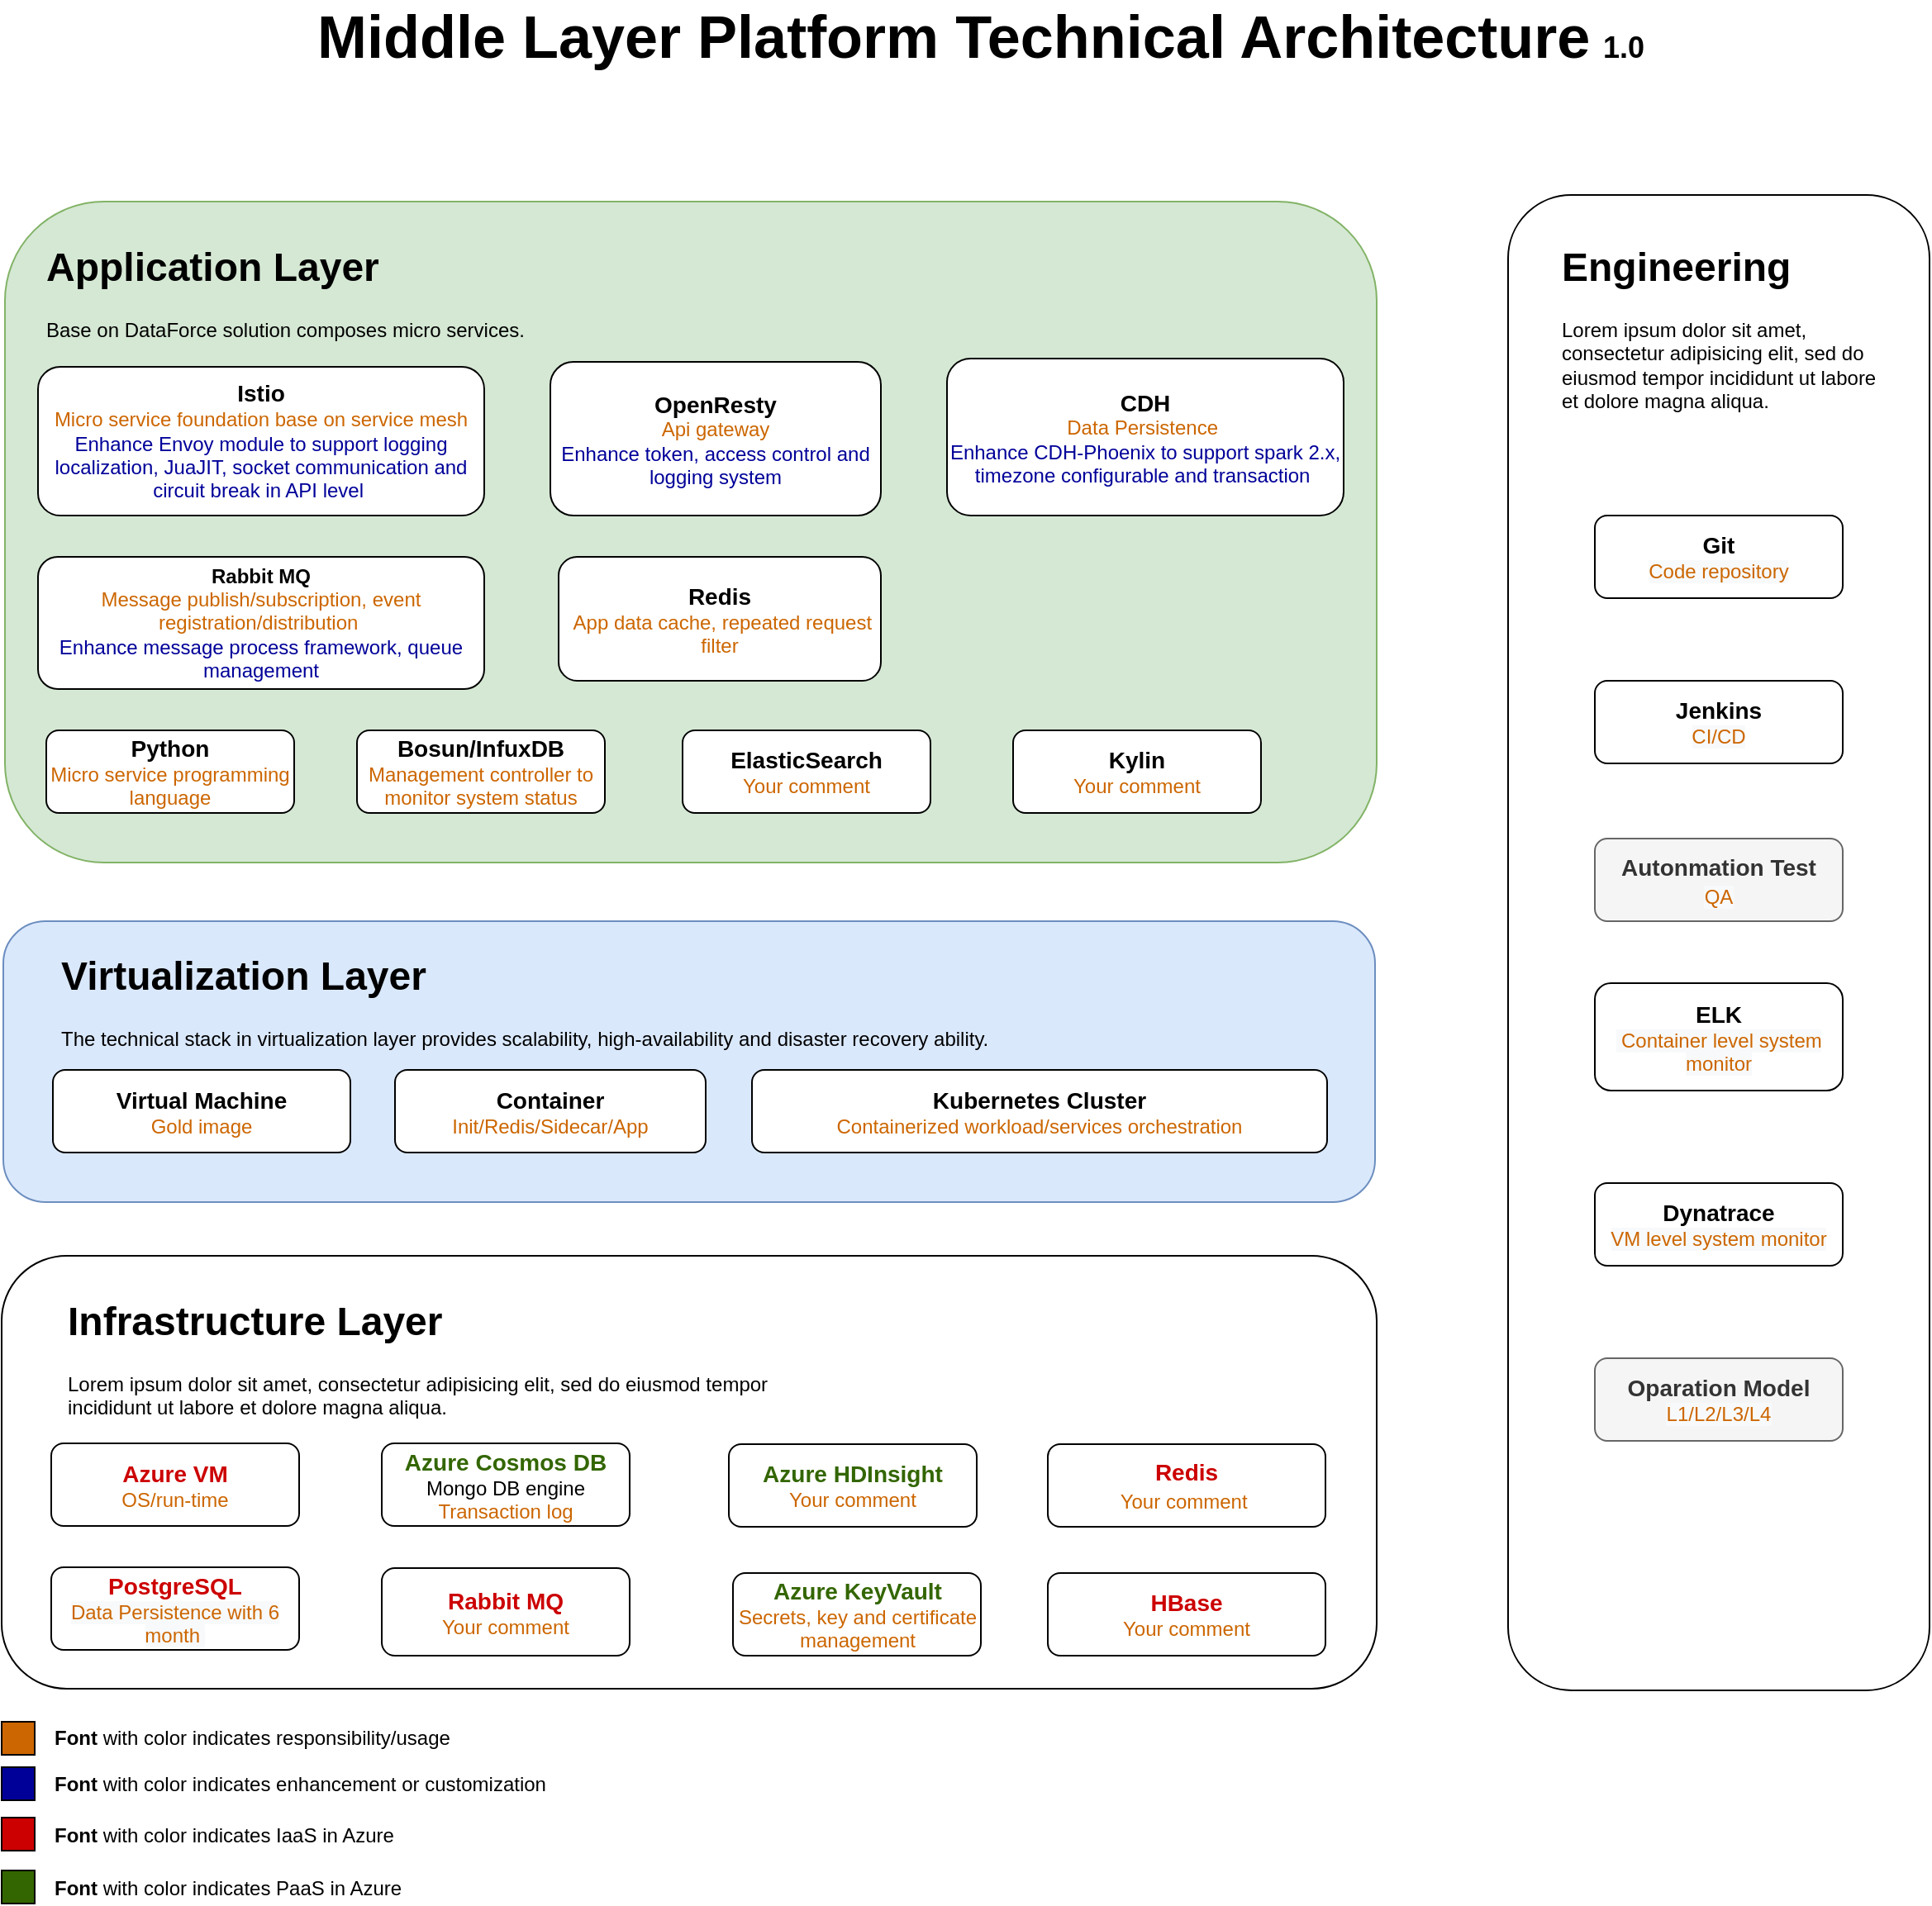 <mxfile type="github" version="12.3.6" pages="1">
  <diagram id="yn5pNWhVfAMnaeWU7zpd" name="Page-1">
    <mxGraphModel grid="1" shadow="0" math="0" pageHeight="1169" pageWidth="827" pageScale="1" page="1" fold="1" arrows="1" connect="1" tooltips="1" guides="1" gridSize="10" dy="832" dx="1360">
      <root>
        <mxCell id="0"/>
        <mxCell id="1" parent="0"/>
        <mxCell id="L_p5e10sN1Be_Nf8V8Cr-1" value="" parent="1" style="rounded=1;whiteSpace=wrap;html=1;fillColor=#d5e8d4;strokeColor=#82b366;" vertex="1">
          <mxGeometry as="geometry" x="50" y="180" width="830" height="400"/>
        </mxCell>
        <mxCell id="L_p5e10sN1Be_Nf8V8Cr-2" value="&lt;h1&gt;Application Layer&lt;/h1&gt;&lt;p&gt;Base on DataForce solution composes micro services.&amp;nbsp;&lt;/p&gt;" parent="1" style="text;html=1;strokeColor=none;fillColor=none;spacing=5;spacingTop=-20;whiteSpace=wrap;overflow=hidden;rounded=0;" vertex="1">
          <mxGeometry as="geometry" x="70" y="200" width="430" height="100"/>
        </mxCell>
        <mxCell id="L_p5e10sN1Be_Nf8V8Cr-3" value="&lt;font style=&quot;font-size: 14px&quot;&gt;&lt;b&gt;Istio&lt;/b&gt;&lt;/font&gt;&lt;br&gt;&lt;font color=&quot;#cc6600&quot;&gt;Micro service foundation base on service mesh&lt;br&gt;&lt;/font&gt;&lt;font color=&quot;#000099&quot;&gt;Enhance Envoy module to support logging localization, JuaJIT, socket communication and circuit break in API level&amp;nbsp;&lt;/font&gt;" parent="1" style="rounded=1;whiteSpace=wrap;html=1;" vertex="1">
          <mxGeometry as="geometry" x="70" y="280" width="270" height="90"/>
        </mxCell>
        <mxCell id="L_p5e10sN1Be_Nf8V8Cr-4" value="&lt;b&gt;&lt;font style=&quot;font-size: 14px&quot;&gt;Bosun/InfuxDB&lt;br&gt;&lt;/font&gt;&lt;/b&gt;&lt;font color=&quot;#cc6600&quot;&gt;Management controller to monitor system status&lt;/font&gt;" parent="1" style="rounded=1;whiteSpace=wrap;html=1;" vertex="1">
          <mxGeometry as="geometry" x="263" y="500" width="150" height="50"/>
        </mxCell>
        <mxCell id="L_p5e10sN1Be_Nf8V8Cr-5" value="&lt;b&gt;&lt;font style=&quot;font-size: 14px&quot;&gt;OpenResty&lt;/font&gt;&lt;/b&gt;&lt;br&gt;&lt;font color=&quot;#cc6600&quot;&gt;Api gateway&lt;/font&gt;&lt;br&gt;&lt;font color=&quot;#000099&quot;&gt;Enhance token, access control and logging system&lt;/font&gt;" parent="1" style="rounded=1;whiteSpace=wrap;html=1;" vertex="1">
          <mxGeometry as="geometry" x="380" y="277" width="200" height="93"/>
        </mxCell>
        <mxCell id="L_p5e10sN1Be_Nf8V8Cr-6" value="&lt;b&gt;&lt;font style=&quot;font-size: 14px&quot;&gt;Kylin&lt;/font&gt;&lt;/b&gt;&lt;br&gt;&lt;font color=&quot;#cc6600&quot;&gt;Your comment&lt;/font&gt;" parent="1" style="rounded=1;whiteSpace=wrap;html=1;" vertex="1">
          <mxGeometry as="geometry" x="660" y="500" width="150" height="50"/>
        </mxCell>
        <mxCell id="L_p5e10sN1Be_Nf8V8Cr-7" value="" parent="1" style="rounded=1;whiteSpace=wrap;html=1;fillColor=none;" vertex="1">
          <mxGeometry as="geometry" x="959.5" y="176" width="255" height="905"/>
        </mxCell>
        <mxCell id="L_p5e10sN1Be_Nf8V8Cr-8" value="&lt;h1&gt;Engineering&lt;/h1&gt;&lt;p&gt;Lorem ipsum dolor sit amet, consectetur adipisicing elit, sed do eiusmod tempor incididunt ut labore et dolore magna aliqua.&lt;/p&gt;" parent="1" style="text;html=1;strokeColor=none;fillColor=none;spacing=5;spacingTop=-20;whiteSpace=wrap;overflow=hidden;rounded=0;" vertex="1">
          <mxGeometry as="geometry" x="987" y="200" width="200" height="120"/>
        </mxCell>
        <mxCell id="L_p5e10sN1Be_Nf8V8Cr-9" value="&lt;font style=&quot;font-size: 14px&quot;&gt;&lt;b&gt;ELK&lt;/b&gt;&lt;/font&gt;&lt;br&gt;&lt;span style=&quot;display: inline ; float: none ; background-color: rgb(248 , 249 , 250) ; color: rgb(204 , 102 , 0) ; font-family: &amp;#34;helvetica&amp;#34; ; font-size: 12px ; font-style: normal ; font-variant: normal ; font-weight: 400 ; letter-spacing: normal ; text-align: center ; text-decoration: none ; text-indent: 0px ; text-transform: none ; white-space: normal ; word-spacing: 0px&quot;&gt;&amp;nbsp;Container level system monitor&lt;/span&gt;" parent="1" style="rounded=1;whiteSpace=wrap;html=1;fillColor=none;" vertex="1">
          <mxGeometry as="geometry" x="1012" y="653" width="150" height="65"/>
        </mxCell>
        <mxCell id="L_p5e10sN1Be_Nf8V8Cr-10" value="&lt;font style=&quot;font-size: 14px&quot;&gt;&lt;b&gt;Dynatrace&lt;/b&gt;&lt;/font&gt;&lt;b&gt;&lt;/b&gt;&lt;br&gt;&lt;span style=&quot;display: inline ; float: none ; background-color: rgb(248 , 249 , 250) ; color: rgb(204 , 102 , 0) ; font-family: &amp;#34;helvetica&amp;#34; ; font-size: 12px ; font-style: normal ; font-variant: normal ; font-weight: 400 ; letter-spacing: normal ; text-align: center ; text-decoration: none ; text-indent: 0px ; text-transform: none ; white-space: normal ; word-spacing: 0px&quot;&gt;VM level system monitor&lt;/span&gt;" parent="1" style="rounded=1;whiteSpace=wrap;html=1;fillColor=none;" vertex="1">
          <mxGeometry as="geometry" x="1012" y="774" width="150" height="50"/>
        </mxCell>
        <mxCell id="L_p5e10sN1Be_Nf8V8Cr-11" value="" parent="1" style="rounded=1;whiteSpace=wrap;html=1;fillColor=#dae8fc;strokeColor=#6c8ebf;" vertex="1">
          <mxGeometry as="geometry" x="49" y="615.5" width="830" height="170"/>
        </mxCell>
        <mxCell id="L_p5e10sN1Be_Nf8V8Cr-12" value="" parent="1" style="rounded=1;whiteSpace=wrap;html=1;fillColor=none;" vertex="1">
          <mxGeometry as="geometry" x="48" y="818" width="832" height="262"/>
        </mxCell>
        <mxCell id="L_p5e10sN1Be_Nf8V8Cr-13" value="&lt;font style=&quot;font-size: 36px&quot;&gt;Middle Layer Platform Technical Architecture&lt;/font&gt;&lt;font&gt;&lt;font style=&quot;font-size: 28px&quot;&gt; &lt;/font&gt;&lt;font style=&quot;font-size: 18px&quot;&gt;1.0&lt;/font&gt;&lt;br&gt;&lt;/font&gt;" parent="1" style="text;html=1;strokeColor=none;fillColor=none;align=center;verticalAlign=middle;whiteSpace=wrap;rounded=0;fontStyle=1" vertex="1">
          <mxGeometry as="geometry" x="233" y="70" width="815" height="20"/>
        </mxCell>
        <mxCell id="XpRdO_wsKDuu55zvrnwc-1" value="&lt;h1&gt;Virtualization Layer&lt;/h1&gt;&lt;p&gt;The technical stack in virtualization layer provides&amp;nbsp;scalability, high-availability and disaster recovery ability.&lt;/p&gt;" parent="1" style="text;html=1;strokeColor=none;fillColor=none;spacing=5;spacingTop=-20;whiteSpace=wrap;overflow=hidden;rounded=0;" vertex="1">
          <mxGeometry as="geometry" x="79" y="628.5" width="610" height="77"/>
        </mxCell>
        <mxCell id="XpRdO_wsKDuu55zvrnwc-2" value="&lt;b&gt;&lt;font style=&quot;font-size: 14px&quot;&gt;Virtual Machine&lt;/font&gt;&lt;/b&gt;&lt;br&gt;&lt;font color=&quot;#cc6600&quot;&gt;Gold image&lt;/font&gt;" parent="1" style="rounded=1;whiteSpace=wrap;html=1;" vertex="1">
          <mxGeometry as="geometry" x="79" y="705.5" width="180" height="50"/>
        </mxCell>
        <mxCell id="XpRdO_wsKDuu55zvrnwc-3" value="&lt;h1&gt;Infrastructure Layer&lt;/h1&gt;&lt;p&gt;Lorem ipsum dolor sit amet, consectetur adipisicing elit, sed do eiusmod tempor incididunt ut labore et dolore magna aliqua.&lt;/p&gt;" parent="1" style="text;html=1;strokeColor=none;fillColor=none;spacing=5;spacingTop=-20;whiteSpace=wrap;overflow=hidden;rounded=0;" vertex="1">
          <mxGeometry as="geometry" x="83" y="837.5" width="450" height="90"/>
        </mxCell>
        <mxCell id="XpRdO_wsKDuu55zvrnwc-4" value="&lt;font color=&quot;#cc0000&quot; style=&quot;font-size: 14px&quot;&gt;&lt;b&gt;Azure VM&lt;/b&gt;&lt;/font&gt;&lt;br&gt;&lt;font color=&quot;#cc6600&quot;&gt;OS/run-time&lt;/font&gt;" parent="1" style="rounded=1;whiteSpace=wrap;html=1;fillColor=none;" vertex="1">
          <mxGeometry as="geometry" x="78" y="931.5" width="150" height="50"/>
        </mxCell>
        <mxCell id="XpRdO_wsKDuu55zvrnwc-5" value="&lt;font color=&quot;#336600&quot; style=&quot;font-size: 14px&quot;&gt;&lt;b&gt;Azure Cosmos DB&lt;/b&gt;&lt;/font&gt;&lt;br&gt;Mongo DB engine&lt;br&gt;&lt;font color=&quot;#cc6600&quot;&gt;Transaction log&lt;/font&gt;" parent="1" style="rounded=1;whiteSpace=wrap;html=1;fillColor=none;" vertex="1">
          <mxGeometry as="geometry" x="278" y="931.5" width="150" height="50"/>
        </mxCell>
        <mxCell id="XpRdO_wsKDuu55zvrnwc-6" value="&lt;font color=&quot;#336600&quot; style=&quot;font-size: 14px&quot;&gt;&lt;b&gt;Azure HDInsight&lt;/b&gt;&lt;/font&gt;&lt;br&gt;&lt;span style=&quot;text-align: center ; color: rgb(204 , 102 , 0) ; text-transform: none ; text-indent: 0px ; letter-spacing: normal ; font-family: &amp;#34;helvetica&amp;#34; ; font-size: 12px ; font-style: normal ; font-variant: normal ; font-weight: 400 ; text-decoration: none ; word-spacing: 0px ; display: inline ; white-space: normal ; float: none&quot;&gt;Your comment&lt;/span&gt;" parent="1" style="rounded=1;whiteSpace=wrap;html=1;fillColor=none;" vertex="1">
          <mxGeometry as="geometry" x="488" y="932" width="150" height="50"/>
        </mxCell>
        <mxCell id="XpRdO_wsKDuu55zvrnwc-7" value="&lt;b&gt;&lt;font color=&quot;#336600&quot; style=&quot;font-size: 14px&quot;&gt;Azure KeyVault&lt;/font&gt;&lt;/b&gt;&lt;br&gt;&lt;font color=&quot;#cc6600&quot;&gt;Secrets, key and certificate management&lt;/font&gt;" parent="1" style="rounded=1;whiteSpace=wrap;html=1;fillColor=none;" vertex="1">
          <mxGeometry as="geometry" x="490.5" y="1010" width="150" height="50"/>
        </mxCell>
        <mxCell id="TPeiZu6uO6-FCYARMxgd-2" value="&lt;font style=&quot;font-size: 14px&quot;&gt;&lt;b&gt;Container&lt;/b&gt;&lt;/font&gt;&lt;br&gt;&lt;font color=&quot;#cc6600&quot;&gt;Init/Redis/Sidecar/App&lt;/font&gt;" parent="1" style="rounded=1;whiteSpace=wrap;html=1;" vertex="1">
          <mxGeometry as="geometry" x="286" y="705.5" width="188" height="50"/>
        </mxCell>
        <mxCell id="TPeiZu6uO6-FCYARMxgd-3" value="&lt;font color=&quot;#cc0000&quot; style=&quot;font-size: 14px&quot;&gt;&lt;b&gt;Redis&lt;br&gt;&lt;/b&gt;&lt;/font&gt;&lt;font style=&quot;font-size: 14px&quot;&gt;&lt;font color=&quot;#cc6600&quot; style=&quot;color: rgb(204 , 102 , 0) ; font-family: &amp;#34;helvetica&amp;#34; ; font-size: 12px ; font-style: normal ; font-variant: normal ; font-weight: 400 ; letter-spacing: normal ; text-align: center ; text-decoration: none ; text-indent: 0px ; text-transform: none ; white-space: normal ; word-spacing: 0px&quot;&gt;Your comment&lt;/font&gt;&lt;/font&gt;&amp;nbsp;&lt;b&gt;&lt;/b&gt;" parent="1" style="rounded=1;whiteSpace=wrap;html=1;fillColor=none;" vertex="1">
          <mxGeometry as="geometry" x="681" y="932" width="168" height="50"/>
        </mxCell>
        <mxCell id="TPeiZu6uO6-FCYARMxgd-4" value="&lt;font color=&quot;#cc0000&quot; style=&quot;font-size: 14px&quot;&gt;&lt;b&gt;PostgreSQL&lt;/b&gt;&lt;/font&gt;&lt;br&gt;&lt;span style=&quot;text-align: center ; color: rgb(204 , 102 , 0) ; text-transform: none ; text-indent: 0px ; letter-spacing: normal ; font-family: &amp;#34;helvetica&amp;#34; ; font-size: 12px ; font-variant: normal ; word-spacing: 0px ; display: inline ; white-space: normal ; float: none&quot;&gt;&lt;span style=&quot;display: inline ; float: none ; background-color: rgb(248 , 249 , 250) ; color: rgb(204 , 102 , 0) ; font-family: &amp;#34;helvetica&amp;#34; ; font-size: 12px ; font-style: normal ; font-variant: normal ; font-weight: 400 ; letter-spacing: normal ; text-align: center ; text-decoration: none ; text-indent: 0px ; text-transform: none ; white-space: normal ; word-spacing: 0px&quot;&gt;Data Persistence with 6 month&amp;nbsp;&lt;/span&gt;&lt;/span&gt;" parent="1" style="rounded=1;whiteSpace=wrap;html=1;fillColor=none;" vertex="1">
          <mxGeometry as="geometry" x="78" y="1006.5" width="150" height="50"/>
        </mxCell>
        <mxCell id="TPeiZu6uO6-FCYARMxgd-5" value="&lt;b&gt;&lt;font color=&quot;#cc0000&quot; style=&quot;font-size: 14px&quot;&gt;Rabbit MQ&lt;br&gt;&lt;/font&gt;&lt;/b&gt;&lt;span style=&quot;text-align: center ; color: rgb(204 , 102 , 0) ; text-transform: none ; text-indent: 0px ; letter-spacing: normal ; font-family: &amp;#34;helvetica&amp;#34; ; font-size: 12px ; font-style: normal ; font-variant: normal ; font-weight: 400 ; text-decoration: none ; word-spacing: 0px ; display: inline ; white-space: normal ; float: none&quot;&gt;Your comment&lt;/span&gt;" parent="1" style="rounded=1;whiteSpace=wrap;html=1;fillColor=none;" vertex="1">
          <mxGeometry as="geometry" x="278" y="1007" width="150" height="53"/>
        </mxCell>
        <mxCell id="TPeiZu6uO6-FCYARMxgd-6" value="&lt;b&gt;&lt;font style=&quot;font-size: 14px&quot;&gt;Kubernetes Cluster&lt;/font&gt;&lt;/b&gt;&lt;br&gt;&lt;font color=&quot;#cc6600&quot;&gt;Containerized workload/services orchestration&lt;/font&gt;" parent="1" style="rounded=1;whiteSpace=wrap;html=1;" vertex="1">
          <mxGeometry as="geometry" x="502" y="705.5" width="348" height="50"/>
        </mxCell>
        <mxCell id="TPeiZu6uO6-FCYARMxgd-10" value="&lt;b&gt;&lt;font style=&quot;font-size: 14px&quot;&gt;Python&lt;/font&gt;&lt;/b&gt;&lt;br&gt;&lt;font color=&quot;#cc6600&quot;&gt;Micro service programming language&lt;/font&gt;" parent="1" style="rounded=1;whiteSpace=wrap;html=1;" vertex="1">
          <mxGeometry as="geometry" x="75" y="500" width="150" height="50"/>
        </mxCell>
        <mxCell id="TPeiZu6uO6-FCYARMxgd-11" value="&lt;b&gt;&lt;font style=&quot;font-size: 14px&quot;&gt;ElasticSearch&lt;/font&gt;&lt;/b&gt;&lt;br&gt;&lt;font color=&quot;#cc6600&quot;&gt;Your comment&lt;/font&gt;" parent="1" style="rounded=1;whiteSpace=wrap;html=1;" vertex="1">
          <mxGeometry as="geometry" x="460" y="500" width="150" height="50"/>
        </mxCell>
        <mxCell id="TPeiZu6uO6-FCYARMxgd-12" value="&lt;font style=&quot;font-size: 14px&quot;&gt;&lt;b&gt;CDH&lt;/b&gt;&lt;/font&gt;&lt;br&gt;&lt;font color=&quot;#cc6600&quot;&gt;Data Persistence&amp;nbsp;&lt;/font&gt;&lt;br&gt;&lt;font color=&quot;#000099&quot;&gt;Enhance CDH-Phoenix to support spark 2.x, timezone configurable and transaction&lt;/font&gt;&amp;nbsp;" parent="1" style="rounded=1;whiteSpace=wrap;html=1;" vertex="1">
          <mxGeometry as="geometry" x="620" y="275" width="240" height="95"/>
        </mxCell>
        <mxCell id="TPeiZu6uO6-FCYARMxgd-15" value="" parent="1" style="rounded=0;whiteSpace=wrap;html=1;fillColor=#CC6600;" vertex="1">
          <mxGeometry as="geometry" x="48" y="1100" width="20" height="20"/>
        </mxCell>
        <mxCell id="TPeiZu6uO6-FCYARMxgd-16" value="" parent="1" style="rounded=0;whiteSpace=wrap;html=1;fillColor=#000099;" vertex="1">
          <mxGeometry as="geometry" x="48" y="1127.5" width="20" height="20"/>
        </mxCell>
        <mxCell id="TPeiZu6uO6-FCYARMxgd-18" value="&lt;b&gt;Font &lt;/b&gt;with color indicates responsibility/usage" parent="1" style="text;html=1;strokeColor=none;fillColor=none;align=left;verticalAlign=middle;whiteSpace=wrap;rounded=0;" vertex="1">
          <mxGeometry as="geometry" x="78" y="1100" width="270" height="20"/>
        </mxCell>
        <mxCell id="TPeiZu6uO6-FCYARMxgd-19" value="&lt;b&gt;Font&lt;/b&gt; with color indicates enhancement or customization" parent="1" style="text;html=1;strokeColor=none;fillColor=none;align=left;verticalAlign=middle;whiteSpace=wrap;rounded=0;" vertex="1">
          <mxGeometry as="geometry" x="78" y="1128" width="305" height="20"/>
        </mxCell>
        <mxCell id="nO3LAVPIE8S7qI5vrqDk-2" value="&lt;b&gt;&lt;font style=&quot;font-size: 14px&quot;&gt;Redis&lt;/font&gt;&lt;/b&gt;&lt;br&gt;&amp;nbsp;&lt;font color=&quot;#cc6600&quot;&gt;App data cache, repeated request filter&lt;/font&gt;" parent="1" style="rounded=1;whiteSpace=wrap;html=1;" vertex="1">
          <mxGeometry as="geometry" x="385" y="395" width="195" height="75"/>
        </mxCell>
        <mxCell id="nO3LAVPIE8S7qI5vrqDk-3" value="&lt;b&gt;Rabbit MQ&lt;/b&gt;&lt;br&gt;&lt;font color=&quot;#cc6600&quot;&gt;Message publish/subscription, event registration/distribution&amp;nbsp;&lt;/font&gt;&lt;br&gt;&lt;font color=&quot;#000099&quot;&gt;Enhance message process framework, queue management&lt;/font&gt;" parent="1" style="rounded=1;whiteSpace=wrap;html=1;" vertex="1">
          <mxGeometry as="geometry" x="70" y="395" width="270" height="80"/>
        </mxCell>
        <mxCell id="nO3LAVPIE8S7qI5vrqDk-4" value="&lt;font color=&quot;#cc0000&quot; style=&quot;font-size: 14px&quot;&gt;&lt;b&gt;HBase&lt;/b&gt;&lt;/font&gt;&lt;br&gt;&lt;span style=&quot;text-align: center ; color: rgb(204 , 102 , 0) ; text-transform: none ; text-indent: 0px ; letter-spacing: normal ; font-family: &amp;#34;helvetica&amp;#34; ; font-size: 12px ; font-style: normal ; font-variant: normal ; font-weight: 400 ; text-decoration: none ; word-spacing: 0px ; display: inline ; white-space: normal ; float: none&quot;&gt;Your comment&lt;/span&gt;" parent="1" style="rounded=1;whiteSpace=wrap;html=1;fillColor=none;" vertex="1">
          <mxGeometry as="geometry" x="681" y="1010" width="168" height="50"/>
        </mxCell>
        <mxCell id="nO3LAVPIE8S7qI5vrqDk-5" value="" parent="1" style="rounded=0;whiteSpace=wrap;html=1;fillColor=#CC0000;" vertex="1">
          <mxGeometry as="geometry" x="48" y="1158" width="20" height="20"/>
        </mxCell>
        <mxCell id="nO3LAVPIE8S7qI5vrqDk-6" value="&lt;b&gt;Font&lt;/b&gt; with color indicates IaaS in Azure" parent="1" style="text;html=1;strokeColor=none;fillColor=none;align=left;verticalAlign=middle;whiteSpace=wrap;rounded=0;" vertex="1">
          <mxGeometry as="geometry" x="78" y="1158.5" width="305" height="20"/>
        </mxCell>
        <mxCell id="nO3LAVPIE8S7qI5vrqDk-9" value="" parent="1" style="rounded=0;whiteSpace=wrap;html=1;fillColor=#336600;" vertex="1">
          <mxGeometry as="geometry" x="48" y="1190" width="20" height="20"/>
        </mxCell>
        <mxCell id="nO3LAVPIE8S7qI5vrqDk-10" value="&lt;b&gt;Font&lt;/b&gt; with color indicates PaaS in Azure" parent="1" style="text;html=1;strokeColor=none;fillColor=none;align=left;verticalAlign=middle;whiteSpace=wrap;rounded=0;" vertex="1">
          <mxGeometry as="geometry" x="78" y="1190.5" width="305" height="20"/>
        </mxCell>
        <mxCell id="nO3LAVPIE8S7qI5vrqDk-11" value="&lt;b&gt;&lt;font style=&quot;font-size: 14px&quot;&gt;Git&lt;/font&gt;&lt;/b&gt;&lt;br&gt;&lt;span style=&quot;display: inline ; float: none ; background-color: rgb(248 , 249 , 250) ; color: rgb(204 , 102 , 0) ; font-family: &amp;#34;helvetica&amp;#34; ; font-size: 12px ; font-style: normal ; font-variant: normal ; font-weight: 400 ; letter-spacing: normal ; text-align: center ; text-decoration: none ; text-indent: 0px ; text-transform: none ; white-space: normal ; word-spacing: 0px&quot;&gt;Code repository&lt;/span&gt;" parent="1" style="rounded=1;whiteSpace=wrap;html=1;fillColor=none;" vertex="1">
          <mxGeometry as="geometry" x="1012" y="370" width="150" height="50"/>
        </mxCell>
        <mxCell id="nO3LAVPIE8S7qI5vrqDk-12" value="&lt;b&gt;&lt;font style=&quot;font-size: 14px&quot;&gt;Jenkins&lt;/font&gt;&lt;/b&gt;&lt;br&gt;&lt;span style=&quot;display: inline ; float: none ; background-color: rgb(248 , 249 , 250) ; color: rgb(204 , 102 , 0) ; font-family: &amp;#34;helvetica&amp;#34; ; font-size: 12px ; font-style: normal ; font-variant: normal ; font-weight: 400 ; letter-spacing: normal ; text-align: center ; text-decoration: none ; text-indent: 0px ; text-transform: none ; white-space: normal ; word-spacing: 0px&quot;&gt;CI/CD&lt;/span&gt;" parent="1" style="rounded=1;whiteSpace=wrap;html=1;fillColor=none;" vertex="1">
          <mxGeometry as="geometry" x="1012" y="470" width="150" height="50"/>
        </mxCell>
        <mxCell id="nO3LAVPIE8S7qI5vrqDk-13" value="&lt;font style=&quot;font-size: 14px&quot;&gt;&lt;b&gt;Oparation Model&lt;/b&gt;&lt;/font&gt;&lt;br&gt;&lt;span style=&quot;text-align: center ; color: rgb(204 , 102 , 0) ; text-transform: none ; text-indent: 0px ; letter-spacing: normal ; font-style: normal ; font-variant: normal ; font-weight: 400 ; text-decoration: none ; word-spacing: 0px ; display: inline ; white-space: normal ; float: none ; background-color: rgb(248 , 249 , 250)&quot;&gt;L1/L2/L3/L4&lt;/span&gt;" parent="1" style="rounded=1;whiteSpace=wrap;html=1;fillColor=#f5f5f5;strokeColor=#666666;fontColor=#333333;" vertex="1">
          <mxGeometry as="geometry" x="1012" y="880" width="150" height="50"/>
        </mxCell>
        <mxCell id="0_bIbN4hMuFjVFF1c_IJ-1" value="&lt;font style=&quot;font-size: 14px&quot;&gt;&lt;b&gt;Autonmation Test&lt;br&gt;&lt;/b&gt;&lt;span style=&quot;display: inline ; float: none ; background-color: rgb(248 , 249 , 250) ; color: rgb(204 , 102 , 0) ; font-family: &amp;#34;helvetica&amp;#34; ; font-size: 12px ; font-style: normal ; font-variant: normal ; font-weight: 400 ; letter-spacing: normal ; text-align: center ; text-decoration: none ; text-indent: 0px ; text-transform: none ; white-space: normal ; word-spacing: 0px&quot;&gt;QA&lt;/span&gt;&lt;br&gt;&lt;/font&gt;" parent="1" style="rounded=1;whiteSpace=wrap;html=1;fillColor=#f5f5f5;strokeColor=#666666;fontColor=#333333;" vertex="1">
          <mxGeometry as="geometry" x="1012" y="565.5" width="150" height="50"/>
        </mxCell>
      </root>
    </mxGraphModel>
  </diagram>
</mxfile>
